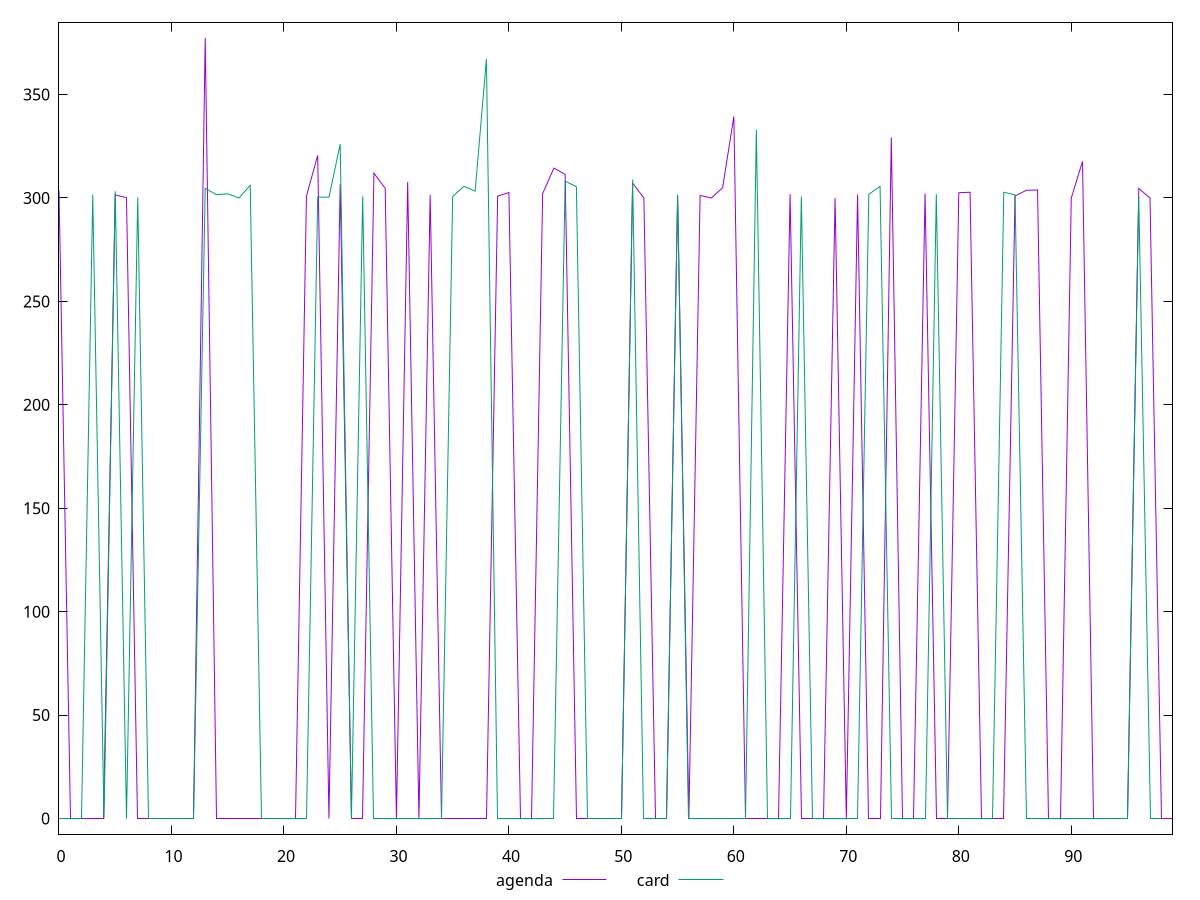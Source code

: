 reset

$agenda <<EOF
0 303.456
1 0
2 0
3 0
4 0
5 301.496
6 300.146
7 0
8 0
9 0
10 0
11 0
12 0
13 377.39
14 0
15 0
16 0
17 0
18 0
19 0
20 0
21 0
22 300.922
23 320.6
24 0
25 306.652
26 0
27 0
28 311.99399999999997
29 304.646
30 0
31 307.75
32 0
33 301.51800000000003
34 0
35 0
36 0
37 0
38 0
39 300.878
40 302.648
41 0
42 0
43 302.134
44 314.45
45 311.398
46 0
47 0
48 0
49 0
50 0
51 307.18
52 300
53 0
54 0
55 301.252
56 0
57 301.234
58 300
59 304.946
60 339.39
61 0
62 0
63 0
64 0
65 301.846
66 0
67 0
68 0
69 300
70 0
71 301.556
72 0
73 0
74 329.24
75 0
76 0
77 302.138
78 0
79 0
80 302.556
81 302.764
82 0
83 0
84 0
85 300.988
86 303.702
87 303.886
88 0
89 0
90 300
91 317.682
92 0
93 0
94 0
95 0
96 304.59
97 300
98 0
99 0
EOF

$card <<EOF
0 0
1 0
2 0
3 301.498
4 0
5 303.256
6 0
7 300.31
8 0
9 0
10 0
11 0
12 0
13 304.684
14 301.572
15 302.034
16 300
17 306.12
18 0
19 0
20 0
21 0
22 0
23 300.462
24 300.374
25 326.02
26 0
27 300.818
28 0
29 0
30 0
31 0
32 0
33 0
34 0
35 300.72
36 305.638
37 303.302
38 367.198
39 0
40 0
41 0
42 0
43 0
44 0
45 308.122
46 305.438
47 0
48 0
49 0
50 0
51 308.906
52 0
53 0
54 0
55 301.554
56 0
57 0
58 0
59 0
60 0
61 0
62 333.004
63 0
64 0
65 0
66 300.632
67 0
68 0
69 0
70 0
71 0
72 301.8
73 305.59
74 0
75 0
76 0
77 0
78 301.854
79 0
80 0
81 0
82 0
83 0
84 302.76
85 301.514
86 0
87 0
88 0
89 0
90 0
91 0
92 0
93 0
94 0
95 0
96 300.904
97 0
98 0
EOF

set key outside below
set xrange [0:99]
set yrange [-7.5478:384.9378]
set trange [-7.5478:384.9378]
set terminal svg size 640, 520 enhanced background rgb 'white'
set output "reports/report_00027_2021-02-24T12-40-31.850Z/uses-rel-preconnect/comparison/line/1_vs_2.svg"

plot $agenda title "agenda" with line, \
     $card title "card" with line

reset
